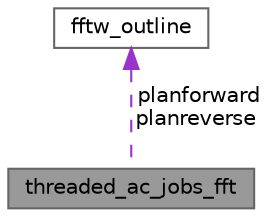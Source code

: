 digraph "threaded_ac_jobs_fft"
{
 // LATEX_PDF_SIZE
  bgcolor="transparent";
  edge [fontname=Helvetica,fontsize=10,labelfontname=Helvetica,labelfontsize=10];
  node [fontname=Helvetica,fontsize=10,shape=box,height=0.2,width=0.4];
  Node1 [label="threaded_ac_jobs_fft",height=0.2,width=0.4,color="gray40", fillcolor="grey60", style="filled", fontcolor="black",tooltip="Class to contain spectral method jobs."];
  Node2 -> Node1 [dir="back",color="darkorchid3",style="dashed",label=" planforward\nplanreverse" ];
  Node2 [label="fftw_outline",height=0.2,width=0.4,color="gray40", fillcolor="white", style="filled",URL="$structfftw__outline.html",tooltip=" "];
}
